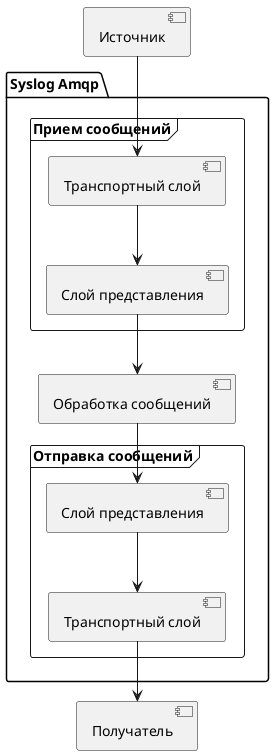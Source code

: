 @startuml

package "Syslog Amqp" {
    frame "Прием сообщений" {
        [Транспортный слой] as recv_transport
        [Слой представления] as recv_repr
    }
    [Обработка сообщений] as processor
    frame "Отправка сообщений" {
        [Транспортный слой] as pub_transport
        [Слой представления] as pub_repr
    }
}

[Источник] as source

[Получатель] as rmq

source --> recv_transport

recv_transport --> recv_repr

recv_repr --> processor
processor --> pub_repr

pub_repr --> pub_transport

pub_transport --> rmq

@enduml